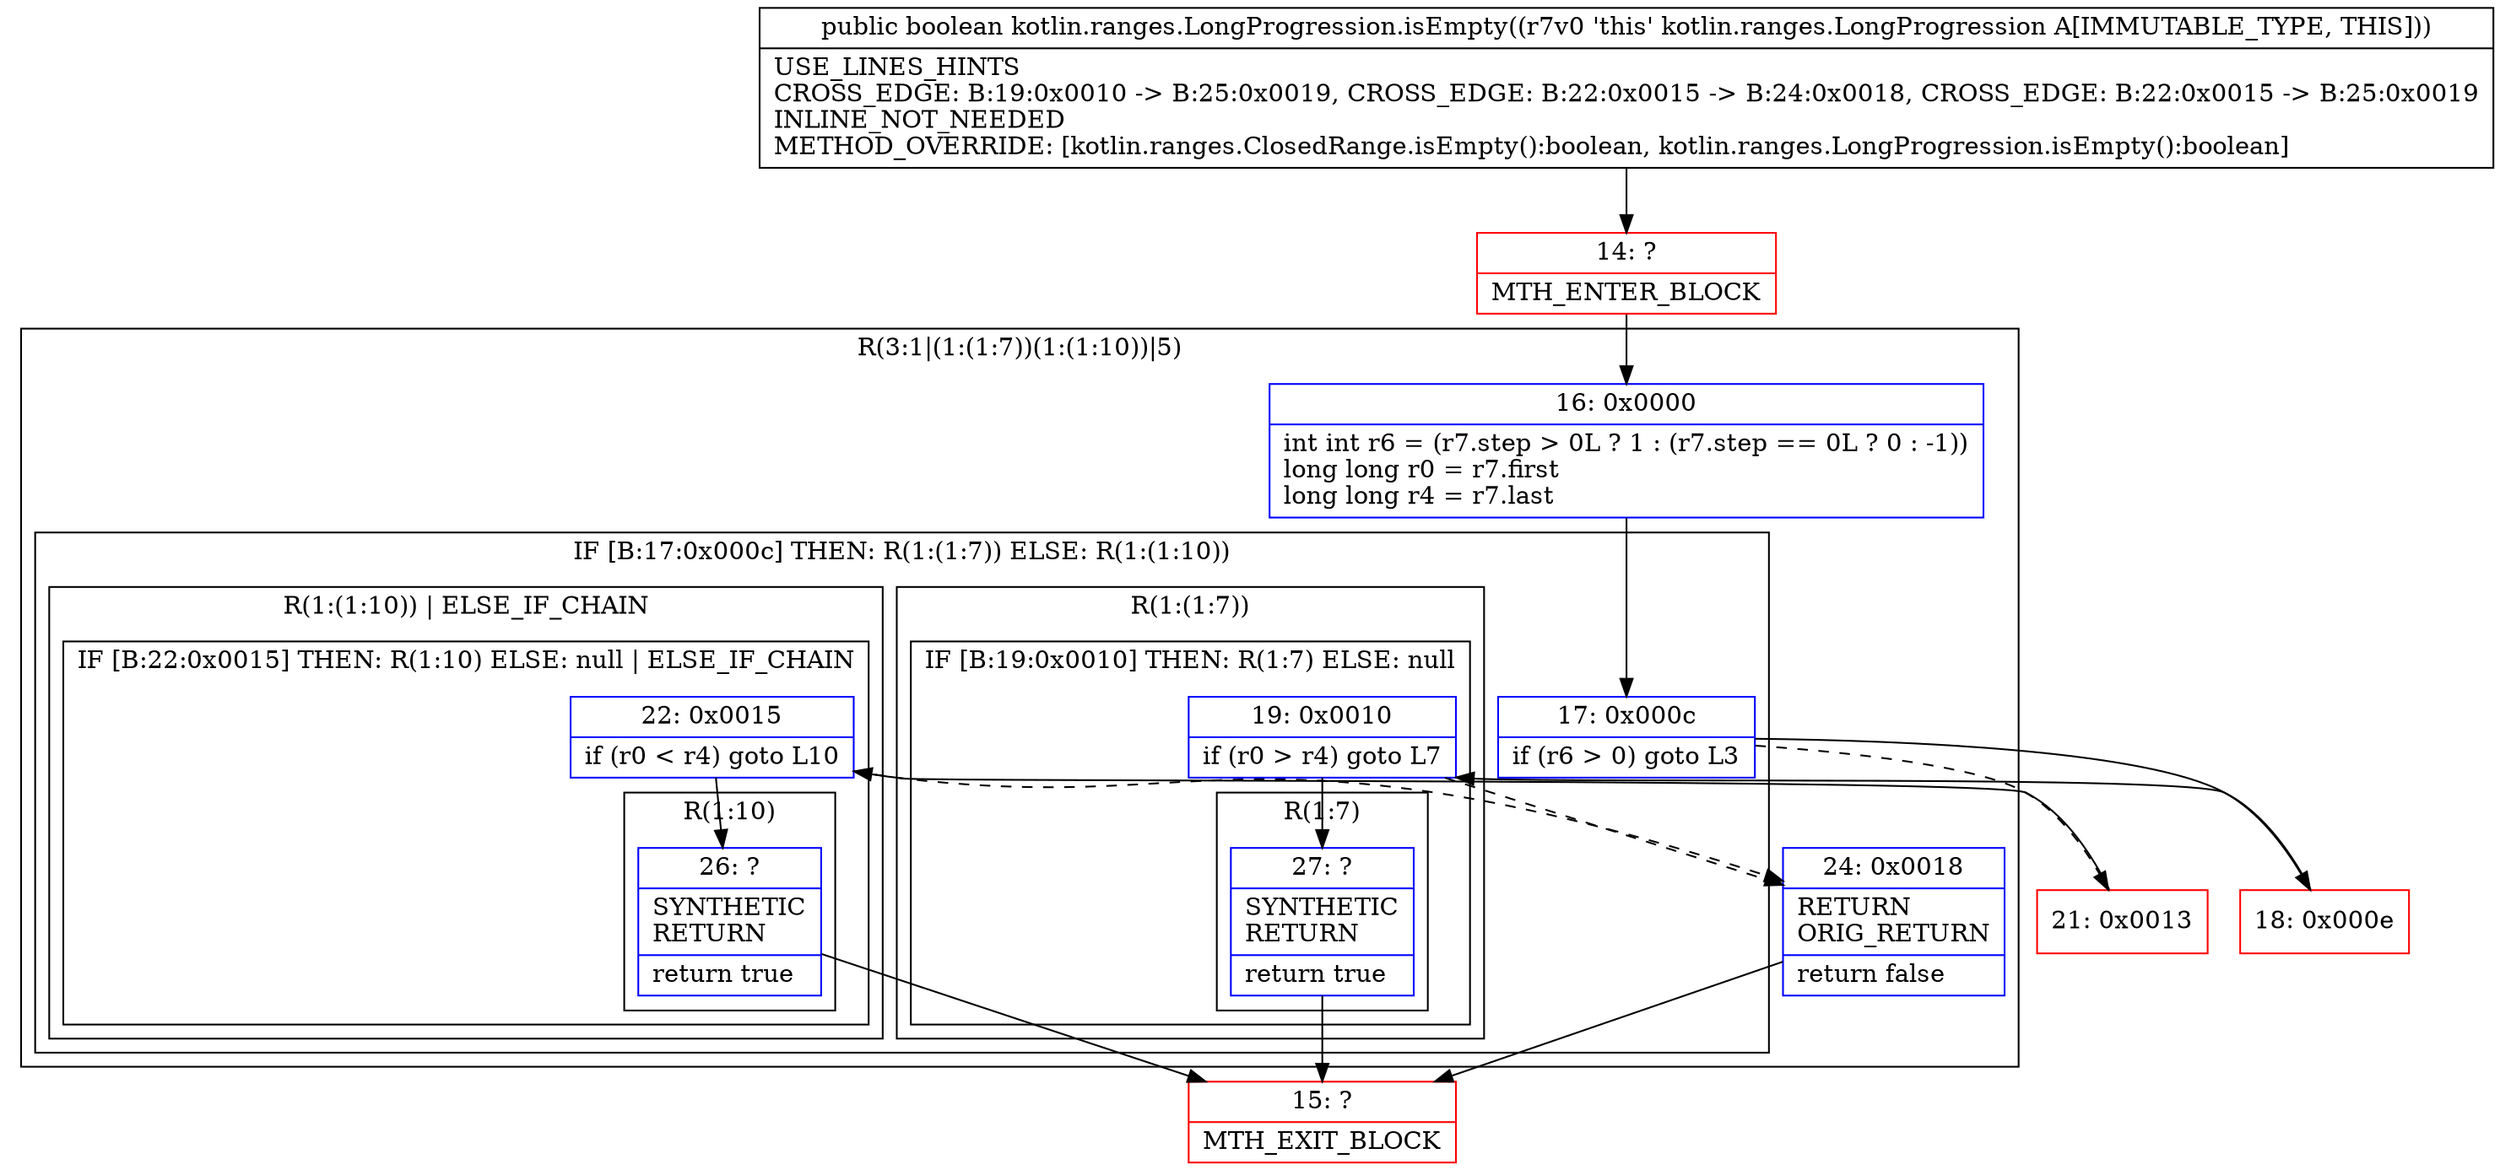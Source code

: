 digraph "CFG forkotlin.ranges.LongProgression.isEmpty()Z" {
subgraph cluster_Region_1027664759 {
label = "R(3:1|(1:(1:7))(1:(1:10))|5)";
node [shape=record,color=blue];
Node_16 [shape=record,label="{16\:\ 0x0000|int int r6 = (r7.step \> 0L ? 1 : (r7.step == 0L ? 0 : \-1))\llong long r0 = r7.first\llong long r4 = r7.last\l}"];
subgraph cluster_IfRegion_474477747 {
label = "IF [B:17:0x000c] THEN: R(1:(1:7)) ELSE: R(1:(1:10))";
node [shape=record,color=blue];
Node_17 [shape=record,label="{17\:\ 0x000c|if (r6 \> 0) goto L3\l}"];
subgraph cluster_Region_1478502499 {
label = "R(1:(1:7))";
node [shape=record,color=blue];
subgraph cluster_IfRegion_2076258350 {
label = "IF [B:19:0x0010] THEN: R(1:7) ELSE: null";
node [shape=record,color=blue];
Node_19 [shape=record,label="{19\:\ 0x0010|if (r0 \> r4) goto L7\l}"];
subgraph cluster_Region_715829734 {
label = "R(1:7)";
node [shape=record,color=blue];
Node_27 [shape=record,label="{27\:\ ?|SYNTHETIC\lRETURN\l|return true\l}"];
}
}
}
subgraph cluster_Region_625896045 {
label = "R(1:(1:10)) | ELSE_IF_CHAIN\l";
node [shape=record,color=blue];
subgraph cluster_IfRegion_712934914 {
label = "IF [B:22:0x0015] THEN: R(1:10) ELSE: null | ELSE_IF_CHAIN\l";
node [shape=record,color=blue];
Node_22 [shape=record,label="{22\:\ 0x0015|if (r0 \< r4) goto L10\l}"];
subgraph cluster_Region_1177476065 {
label = "R(1:10)";
node [shape=record,color=blue];
Node_26 [shape=record,label="{26\:\ ?|SYNTHETIC\lRETURN\l|return true\l}"];
}
}
}
}
Node_24 [shape=record,label="{24\:\ 0x0018|RETURN\lORIG_RETURN\l|return false\l}"];
}
Node_14 [shape=record,color=red,label="{14\:\ ?|MTH_ENTER_BLOCK\l}"];
Node_18 [shape=record,color=red,label="{18\:\ 0x000e}"];
Node_15 [shape=record,color=red,label="{15\:\ ?|MTH_EXIT_BLOCK\l}"];
Node_21 [shape=record,color=red,label="{21\:\ 0x0013}"];
MethodNode[shape=record,label="{public boolean kotlin.ranges.LongProgression.isEmpty((r7v0 'this' kotlin.ranges.LongProgression A[IMMUTABLE_TYPE, THIS]))  | USE_LINES_HINTS\lCROSS_EDGE: B:19:0x0010 \-\> B:25:0x0019, CROSS_EDGE: B:22:0x0015 \-\> B:24:0x0018, CROSS_EDGE: B:22:0x0015 \-\> B:25:0x0019\lINLINE_NOT_NEEDED\lMETHOD_OVERRIDE: [kotlin.ranges.ClosedRange.isEmpty():boolean, kotlin.ranges.LongProgression.isEmpty():boolean]\l}"];
MethodNode -> Node_14;Node_16 -> Node_17;
Node_17 -> Node_18;
Node_17 -> Node_21[style=dashed];
Node_19 -> Node_24[style=dashed];
Node_19 -> Node_27;
Node_27 -> Node_15;
Node_22 -> Node_24[style=dashed];
Node_22 -> Node_26;
Node_26 -> Node_15;
Node_24 -> Node_15;
Node_14 -> Node_16;
Node_18 -> Node_19;
Node_21 -> Node_22;
}

